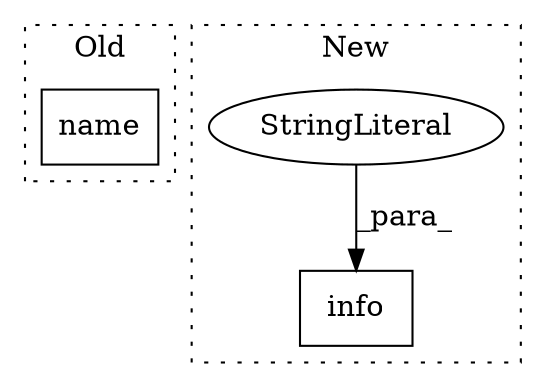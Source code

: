 digraph G {
subgraph cluster0 {
1 [label="name" a="32" s="47321,47335" l="5,1" shape="box"];
label = "Old";
style="dotted";
}
subgraph cluster1 {
2 [label="info" a="32" s="51843,51930" l="5,1" shape="box"];
3 [label="StringLiteral" a="45" s="51848" l="62" shape="ellipse"];
label = "New";
style="dotted";
}
3 -> 2 [label="_para_"];
}